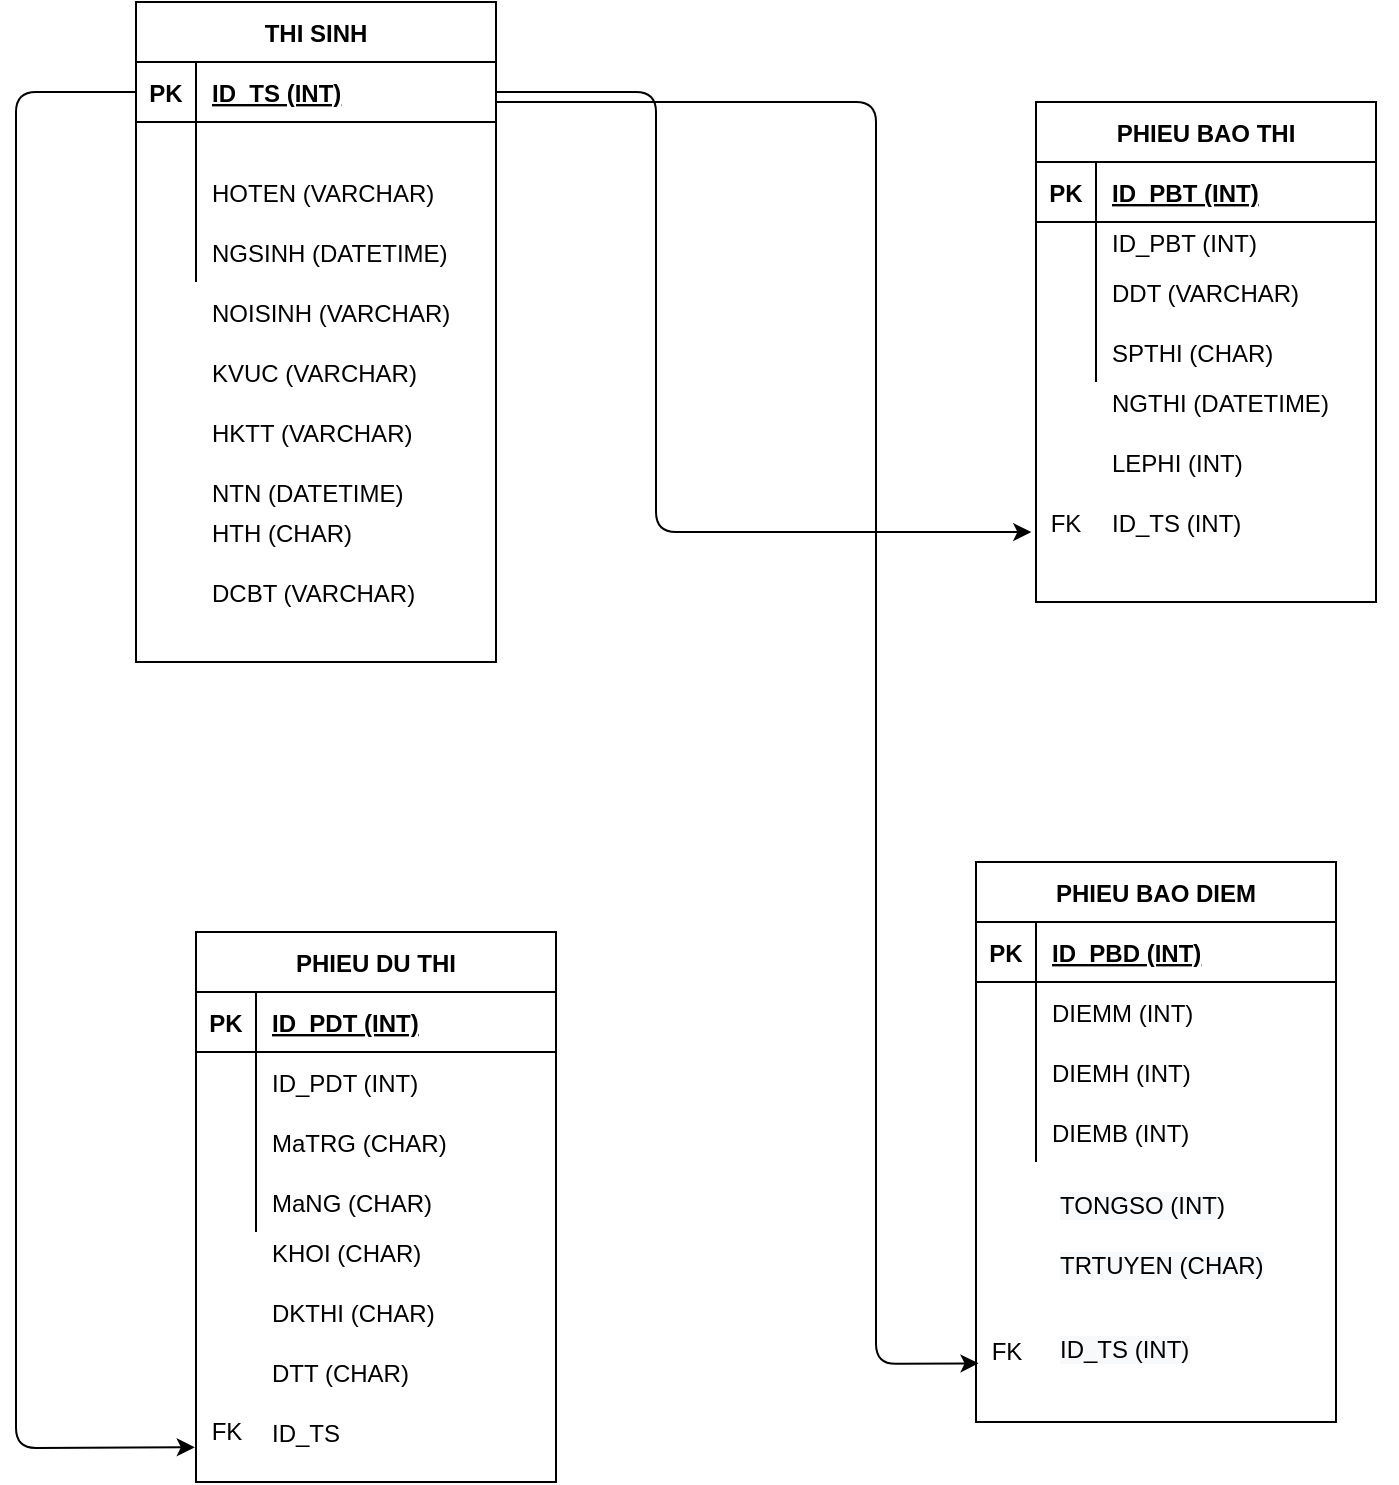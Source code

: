 <mxfile version="14.6.12" type="device"><diagram id="KninjoaKGNZjq6sxJ3EU" name="Page-1"><mxGraphModel dx="1750" dy="910" grid="1" gridSize="10" guides="1" tooltips="1" connect="1" arrows="1" fold="1" page="1" pageScale="1" pageWidth="827" pageHeight="1169" math="0" shadow="0"><root><mxCell id="0"/><mxCell id="1" parent="0"/><object label="THI SINH" ID_TS="VARCHAR" id="ZB2yXa2eekaJylj0oPul-2"><mxCell style="shape=table;startSize=30;container=1;collapsible=1;childLayout=tableLayout;fixedRows=1;rowLines=0;fontStyle=1;align=center;resizeLast=1;" vertex="1" parent="1"><mxGeometry x="110" y="30" width="180" height="330" as="geometry"><mxRectangle x="50" y="40" width="80" height="30" as="alternateBounds"/></mxGeometry></mxCell></object><mxCell id="ZB2yXa2eekaJylj0oPul-3" value="" style="shape=partialRectangle;collapsible=0;dropTarget=0;pointerEvents=0;fillColor=none;top=0;left=0;bottom=1;right=0;points=[[0,0.5],[1,0.5]];portConstraint=eastwest;" vertex="1" parent="ZB2yXa2eekaJylj0oPul-2"><mxGeometry y="30" width="180" height="30" as="geometry"/></mxCell><mxCell id="ZB2yXa2eekaJylj0oPul-4" value="PK" style="shape=partialRectangle;connectable=0;fillColor=none;top=0;left=0;bottom=0;right=0;fontStyle=1;overflow=hidden;" vertex="1" parent="ZB2yXa2eekaJylj0oPul-3"><mxGeometry width="30" height="30" as="geometry"/></mxCell><mxCell id="ZB2yXa2eekaJylj0oPul-5" value="ID_TS (INT)" style="shape=partialRectangle;connectable=0;fillColor=none;top=0;left=0;bottom=0;right=0;align=left;spacingLeft=6;fontStyle=5;overflow=hidden;" vertex="1" parent="ZB2yXa2eekaJylj0oPul-3"><mxGeometry x="30" width="150" height="30" as="geometry"/></mxCell><mxCell id="ZB2yXa2eekaJylj0oPul-6" value="" style="shape=partialRectangle;collapsible=0;dropTarget=0;pointerEvents=0;fillColor=none;top=0;left=0;bottom=0;right=0;points=[[0,0.5],[1,0.5]];portConstraint=eastwest;" vertex="1" parent="ZB2yXa2eekaJylj0oPul-2"><mxGeometry y="60" width="180" height="20" as="geometry"/></mxCell><mxCell id="ZB2yXa2eekaJylj0oPul-7" value="" style="shape=partialRectangle;connectable=0;fillColor=none;top=0;left=0;bottom=0;right=0;editable=1;overflow=hidden;" vertex="1" parent="ZB2yXa2eekaJylj0oPul-6"><mxGeometry width="30" height="20" as="geometry"/></mxCell><mxCell id="ZB2yXa2eekaJylj0oPul-8" value="" style="shape=partialRectangle;connectable=0;fillColor=none;top=0;left=0;bottom=0;right=0;align=left;spacingLeft=6;overflow=hidden;" vertex="1" parent="ZB2yXa2eekaJylj0oPul-6"><mxGeometry x="30" width="150" height="20" as="geometry"/></mxCell><mxCell id="ZB2yXa2eekaJylj0oPul-9" value="" style="shape=partialRectangle;collapsible=0;dropTarget=0;pointerEvents=0;fillColor=none;top=0;left=0;bottom=0;right=0;points=[[0,0.5],[1,0.5]];portConstraint=eastwest;" vertex="1" parent="ZB2yXa2eekaJylj0oPul-2"><mxGeometry y="80" width="180" height="30" as="geometry"/></mxCell><mxCell id="ZB2yXa2eekaJylj0oPul-10" value="" style="shape=partialRectangle;connectable=0;fillColor=none;top=0;left=0;bottom=0;right=0;editable=1;overflow=hidden;" vertex="1" parent="ZB2yXa2eekaJylj0oPul-9"><mxGeometry width="30" height="30" as="geometry"/></mxCell><mxCell id="ZB2yXa2eekaJylj0oPul-11" value="HOTEN (VARCHAR)" style="shape=partialRectangle;connectable=0;fillColor=none;top=0;left=0;bottom=0;right=0;align=left;spacingLeft=6;overflow=hidden;" vertex="1" parent="ZB2yXa2eekaJylj0oPul-9"><mxGeometry x="30" width="150" height="30" as="geometry"/></mxCell><mxCell id="ZB2yXa2eekaJylj0oPul-12" value="" style="shape=partialRectangle;collapsible=0;dropTarget=0;pointerEvents=0;fillColor=none;top=0;left=0;bottom=0;right=0;points=[[0,0.5],[1,0.5]];portConstraint=eastwest;" vertex="1" parent="ZB2yXa2eekaJylj0oPul-2"><mxGeometry y="110" width="180" height="30" as="geometry"/></mxCell><mxCell id="ZB2yXa2eekaJylj0oPul-13" value="" style="shape=partialRectangle;connectable=0;fillColor=none;top=0;left=0;bottom=0;right=0;editable=1;overflow=hidden;" vertex="1" parent="ZB2yXa2eekaJylj0oPul-12"><mxGeometry width="30" height="30" as="geometry"/></mxCell><mxCell id="ZB2yXa2eekaJylj0oPul-14" value="NGSINH (DATETIME)" style="shape=partialRectangle;connectable=0;fillColor=none;top=0;left=0;bottom=0;right=0;align=left;spacingLeft=6;overflow=hidden;" vertex="1" parent="ZB2yXa2eekaJylj0oPul-12"><mxGeometry x="30" width="150" height="30" as="geometry"/></mxCell><mxCell id="ZB2yXa2eekaJylj0oPul-15" value="NOISINH (VARCHAR)" style="shape=partialRectangle;connectable=0;fillColor=none;top=0;left=0;bottom=0;right=0;align=left;spacingLeft=6;overflow=hidden;" vertex="1" parent="1"><mxGeometry x="140" y="170" width="150" height="30" as="geometry"/></mxCell><mxCell id="ZB2yXa2eekaJylj0oPul-17" value="KVUC (VARCHAR)" style="shape=partialRectangle;connectable=0;fillColor=none;top=0;left=0;bottom=0;right=0;align=left;spacingLeft=6;overflow=hidden;" vertex="1" parent="1"><mxGeometry x="140" y="200" width="150" height="30" as="geometry"/></mxCell><mxCell id="ZB2yXa2eekaJylj0oPul-31" value="HKTT (VARCHAR)" style="shape=partialRectangle;connectable=0;fillColor=none;top=0;left=0;bottom=0;right=0;align=left;spacingLeft=6;overflow=hidden;" vertex="1" parent="1"><mxGeometry x="140" y="230" width="150" height="30" as="geometry"/></mxCell><mxCell id="ZB2yXa2eekaJylj0oPul-32" value="NTN (DATETIME)" style="shape=partialRectangle;connectable=0;fillColor=none;top=0;left=0;bottom=0;right=0;align=left;spacingLeft=6;overflow=hidden;" vertex="1" parent="1"><mxGeometry x="140" y="260" width="150" height="30" as="geometry"/></mxCell><mxCell id="ZB2yXa2eekaJylj0oPul-42" value="HTH (CHAR)" style="shape=partialRectangle;connectable=0;fillColor=none;top=0;left=0;bottom=0;right=0;align=left;spacingLeft=6;overflow=hidden;" vertex="1" parent="1"><mxGeometry x="140" y="280" width="150" height="30" as="geometry"/></mxCell><mxCell id="ZB2yXa2eekaJylj0oPul-44" value="DCBT (VARCHAR)" style="shape=partialRectangle;connectable=0;fillColor=none;top=0;left=0;bottom=0;right=0;align=left;spacingLeft=6;overflow=hidden;" vertex="1" parent="1"><mxGeometry x="140" y="310" width="150" height="30" as="geometry"/></mxCell><mxCell id="ZB2yXa2eekaJylj0oPul-46" value="PHIEU BAO THI" style="shape=table;startSize=30;container=1;collapsible=1;childLayout=tableLayout;fixedRows=1;rowLines=0;fontStyle=1;align=center;resizeLast=1;sketch=0;shadow=0;perimeter=rectanglePerimeter;" vertex="1" parent="1"><mxGeometry x="560" y="80" width="170" height="250" as="geometry"><mxRectangle x="310" y="40" width="60" height="30" as="alternateBounds"/></mxGeometry></mxCell><mxCell id="ZB2yXa2eekaJylj0oPul-47" value="" style="shape=partialRectangle;collapsible=0;dropTarget=0;pointerEvents=0;fillColor=none;top=0;left=0;bottom=1;right=0;points=[[0,0.5],[1,0.5]];portConstraint=eastwest;sketch=0;" vertex="1" parent="ZB2yXa2eekaJylj0oPul-46"><mxGeometry y="30" width="170" height="30" as="geometry"/></mxCell><mxCell id="ZB2yXa2eekaJylj0oPul-48" value="PK" style="shape=partialRectangle;connectable=0;fillColor=none;top=0;left=0;bottom=0;right=0;fontStyle=1;overflow=hidden;sketch=0;" vertex="1" parent="ZB2yXa2eekaJylj0oPul-47"><mxGeometry width="30" height="30" as="geometry"/></mxCell><mxCell id="ZB2yXa2eekaJylj0oPul-49" value="ID_PBT (INT)" style="shape=partialRectangle;connectable=0;fillColor=none;top=0;left=0;bottom=0;right=0;align=left;spacingLeft=6;fontStyle=5;overflow=hidden;sketch=0;" vertex="1" parent="ZB2yXa2eekaJylj0oPul-47"><mxGeometry x="30" width="140" height="30" as="geometry"/></mxCell><mxCell id="ZB2yXa2eekaJylj0oPul-50" value="" style="shape=partialRectangle;collapsible=0;dropTarget=0;pointerEvents=0;fillColor=none;top=0;left=0;bottom=0;right=0;points=[[0,0.5],[1,0.5]];portConstraint=eastwest;sketch=0;" vertex="1" parent="ZB2yXa2eekaJylj0oPul-46"><mxGeometry y="60" width="170" height="20" as="geometry"/></mxCell><mxCell id="ZB2yXa2eekaJylj0oPul-51" value="" style="shape=partialRectangle;connectable=0;fillColor=none;top=0;left=0;bottom=0;right=0;editable=1;overflow=hidden;sketch=0;" vertex="1" parent="ZB2yXa2eekaJylj0oPul-50"><mxGeometry width="30" height="20" as="geometry"/></mxCell><mxCell id="ZB2yXa2eekaJylj0oPul-52" value="ID_PBT (INT)" style="shape=partialRectangle;connectable=0;fillColor=none;top=0;left=0;bottom=0;right=0;align=left;spacingLeft=6;overflow=hidden;sketch=0;" vertex="1" parent="ZB2yXa2eekaJylj0oPul-50"><mxGeometry x="30" width="140" height="20" as="geometry"/></mxCell><mxCell id="ZB2yXa2eekaJylj0oPul-53" value="" style="shape=partialRectangle;collapsible=0;dropTarget=0;pointerEvents=0;fillColor=none;top=0;left=0;bottom=0;right=0;points=[[0,0.5],[1,0.5]];portConstraint=eastwest;sketch=0;" vertex="1" parent="ZB2yXa2eekaJylj0oPul-46"><mxGeometry y="80" width="170" height="30" as="geometry"/></mxCell><mxCell id="ZB2yXa2eekaJylj0oPul-54" value="" style="shape=partialRectangle;connectable=0;fillColor=none;top=0;left=0;bottom=0;right=0;editable=1;overflow=hidden;sketch=0;" vertex="1" parent="ZB2yXa2eekaJylj0oPul-53"><mxGeometry width="30" height="30" as="geometry"/></mxCell><mxCell id="ZB2yXa2eekaJylj0oPul-55" value="DDT (VARCHAR)" style="shape=partialRectangle;connectable=0;fillColor=none;top=0;left=0;bottom=0;right=0;align=left;spacingLeft=6;overflow=hidden;sketch=0;" vertex="1" parent="ZB2yXa2eekaJylj0oPul-53"><mxGeometry x="30" width="140" height="30" as="geometry"/></mxCell><mxCell id="ZB2yXa2eekaJylj0oPul-56" value="" style="shape=partialRectangle;collapsible=0;dropTarget=0;pointerEvents=0;fillColor=none;top=0;left=0;bottom=0;right=0;points=[[0,0.5],[1,0.5]];portConstraint=eastwest;sketch=0;" vertex="1" parent="ZB2yXa2eekaJylj0oPul-46"><mxGeometry y="110" width="170" height="30" as="geometry"/></mxCell><mxCell id="ZB2yXa2eekaJylj0oPul-57" value="" style="shape=partialRectangle;connectable=0;fillColor=none;top=0;left=0;bottom=0;right=0;editable=1;overflow=hidden;sketch=0;" vertex="1" parent="ZB2yXa2eekaJylj0oPul-56"><mxGeometry width="30" height="30" as="geometry"/></mxCell><mxCell id="ZB2yXa2eekaJylj0oPul-58" value="SPTHI (CHAR)" style="shape=partialRectangle;connectable=0;fillColor=none;top=0;left=0;bottom=0;right=0;align=left;spacingLeft=6;overflow=hidden;shadow=0;sketch=0;" vertex="1" parent="ZB2yXa2eekaJylj0oPul-56"><mxGeometry x="30" width="140" height="30" as="geometry"/></mxCell><mxCell id="ZB2yXa2eekaJylj0oPul-59" value="" style="shape=partialRectangle;collapsible=0;dropTarget=0;pointerEvents=0;fillColor=none;top=0;left=0;bottom=0;right=0;points=[[0,0.5],[1,0.5]];portConstraint=eastwest;sketch=0;" vertex="1" parent="1"><mxGeometry x="560" y="220" width="180" height="20" as="geometry"/></mxCell><mxCell id="ZB2yXa2eekaJylj0oPul-60" value="" style="shape=partialRectangle;connectable=0;fillColor=none;top=0;left=0;bottom=0;right=0;editable=1;overflow=hidden;sketch=0;" vertex="1" parent="ZB2yXa2eekaJylj0oPul-59"><mxGeometry width="30" height="20" as="geometry"/></mxCell><mxCell id="ZB2yXa2eekaJylj0oPul-61" value="NGTHI (DATETIME)" style="shape=partialRectangle;connectable=0;fillColor=none;top=0;left=0;bottom=0;right=0;align=left;spacingLeft=6;overflow=hidden;sketch=0;" vertex="1" parent="ZB2yXa2eekaJylj0oPul-59"><mxGeometry x="30" width="150" height="20" as="geometry"/></mxCell><mxCell id="ZB2yXa2eekaJylj0oPul-62" value="PHIEU DU THI" style="shape=table;startSize=30;container=1;collapsible=1;childLayout=tableLayout;fixedRows=1;rowLines=0;fontStyle=1;align=center;resizeLast=1;shadow=0;sketch=0;" vertex="1" parent="1"><mxGeometry x="140" y="495" width="180" height="275" as="geometry"/></mxCell><mxCell id="ZB2yXa2eekaJylj0oPul-63" value="" style="shape=partialRectangle;collapsible=0;dropTarget=0;pointerEvents=0;fillColor=none;top=0;left=0;bottom=1;right=0;points=[[0,0.5],[1,0.5]];portConstraint=eastwest;" vertex="1" parent="ZB2yXa2eekaJylj0oPul-62"><mxGeometry y="30" width="180" height="30" as="geometry"/></mxCell><mxCell id="ZB2yXa2eekaJylj0oPul-64" value="PK" style="shape=partialRectangle;connectable=0;fillColor=none;top=0;left=0;bottom=0;right=0;fontStyle=1;overflow=hidden;" vertex="1" parent="ZB2yXa2eekaJylj0oPul-63"><mxGeometry width="30" height="30" as="geometry"/></mxCell><mxCell id="ZB2yXa2eekaJylj0oPul-65" value="ID_PDT (INT)" style="shape=partialRectangle;connectable=0;fillColor=none;top=0;left=0;bottom=0;right=0;align=left;spacingLeft=6;fontStyle=5;overflow=hidden;" vertex="1" parent="ZB2yXa2eekaJylj0oPul-63"><mxGeometry x="30" width="150" height="30" as="geometry"/></mxCell><mxCell id="ZB2yXa2eekaJylj0oPul-66" value="" style="shape=partialRectangle;collapsible=0;dropTarget=0;pointerEvents=0;fillColor=none;top=0;left=0;bottom=0;right=0;points=[[0,0.5],[1,0.5]];portConstraint=eastwest;" vertex="1" parent="ZB2yXa2eekaJylj0oPul-62"><mxGeometry y="60" width="180" height="30" as="geometry"/></mxCell><mxCell id="ZB2yXa2eekaJylj0oPul-67" value="" style="shape=partialRectangle;connectable=0;fillColor=none;top=0;left=0;bottom=0;right=0;editable=1;overflow=hidden;" vertex="1" parent="ZB2yXa2eekaJylj0oPul-66"><mxGeometry width="30" height="30" as="geometry"/></mxCell><mxCell id="ZB2yXa2eekaJylj0oPul-68" value="ID_PDT (INT)" style="shape=partialRectangle;connectable=0;fillColor=none;top=0;left=0;bottom=0;right=0;align=left;spacingLeft=6;overflow=hidden;" vertex="1" parent="ZB2yXa2eekaJylj0oPul-66"><mxGeometry x="30" width="150" height="30" as="geometry"/></mxCell><mxCell id="ZB2yXa2eekaJylj0oPul-69" value="" style="shape=partialRectangle;collapsible=0;dropTarget=0;pointerEvents=0;fillColor=none;top=0;left=0;bottom=0;right=0;points=[[0,0.5],[1,0.5]];portConstraint=eastwest;" vertex="1" parent="ZB2yXa2eekaJylj0oPul-62"><mxGeometry y="90" width="180" height="30" as="geometry"/></mxCell><mxCell id="ZB2yXa2eekaJylj0oPul-70" value="" style="shape=partialRectangle;connectable=0;fillColor=none;top=0;left=0;bottom=0;right=0;editable=1;overflow=hidden;" vertex="1" parent="ZB2yXa2eekaJylj0oPul-69"><mxGeometry width="30" height="30" as="geometry"/></mxCell><mxCell id="ZB2yXa2eekaJylj0oPul-71" value="MaTRG (CHAR)" style="shape=partialRectangle;connectable=0;fillColor=none;top=0;left=0;bottom=0;right=0;align=left;spacingLeft=6;overflow=hidden;" vertex="1" parent="ZB2yXa2eekaJylj0oPul-69"><mxGeometry x="30" width="150" height="30" as="geometry"/></mxCell><mxCell id="ZB2yXa2eekaJylj0oPul-72" value="" style="shape=partialRectangle;collapsible=0;dropTarget=0;pointerEvents=0;fillColor=none;top=0;left=0;bottom=0;right=0;points=[[0,0.5],[1,0.5]];portConstraint=eastwest;" vertex="1" parent="ZB2yXa2eekaJylj0oPul-62"><mxGeometry y="120" width="180" height="30" as="geometry"/></mxCell><mxCell id="ZB2yXa2eekaJylj0oPul-73" value="" style="shape=partialRectangle;connectable=0;fillColor=none;top=0;left=0;bottom=0;right=0;editable=1;overflow=hidden;" vertex="1" parent="ZB2yXa2eekaJylj0oPul-72"><mxGeometry width="30" height="30" as="geometry"/></mxCell><mxCell id="ZB2yXa2eekaJylj0oPul-74" value="MaNG (CHAR)" style="shape=partialRectangle;connectable=0;fillColor=none;top=0;left=0;bottom=0;right=0;align=left;spacingLeft=6;overflow=hidden;" vertex="1" parent="ZB2yXa2eekaJylj0oPul-72"><mxGeometry x="30" width="150" height="30" as="geometry"/></mxCell><mxCell id="ZB2yXa2eekaJylj0oPul-75" value="" style="shape=partialRectangle;collapsible=0;dropTarget=0;pointerEvents=0;fillColor=none;top=0;left=0;bottom=0;right=0;points=[[0,0.5],[1,0.5]];portConstraint=eastwest;" vertex="1" parent="1"><mxGeometry x="140" y="640" width="180" height="30" as="geometry"/></mxCell><mxCell id="ZB2yXa2eekaJylj0oPul-76" value="" style="shape=partialRectangle;connectable=0;fillColor=none;top=0;left=0;bottom=0;right=0;editable=1;overflow=hidden;" vertex="1" parent="ZB2yXa2eekaJylj0oPul-75"><mxGeometry width="30" height="30" as="geometry"/></mxCell><mxCell id="ZB2yXa2eekaJylj0oPul-77" value="KHOI (CHAR)" style="shape=partialRectangle;connectable=0;fillColor=none;top=0;left=0;bottom=0;right=0;align=left;spacingLeft=6;overflow=hidden;" vertex="1" parent="ZB2yXa2eekaJylj0oPul-75"><mxGeometry x="30" width="150" height="30" as="geometry"/></mxCell><mxCell id="ZB2yXa2eekaJylj0oPul-78" value="DKTHI (CHAR)" style="shape=partialRectangle;connectable=0;fillColor=none;top=0;left=0;bottom=0;right=0;align=left;spacingLeft=6;overflow=hidden;" vertex="1" parent="1"><mxGeometry x="170" y="670" width="150" height="30" as="geometry"/></mxCell><mxCell id="ZB2yXa2eekaJylj0oPul-79" value="DTT (CHAR)" style="shape=partialRectangle;connectable=0;fillColor=none;top=0;left=0;bottom=0;right=0;align=left;spacingLeft=6;overflow=hidden;" vertex="1" parent="1"><mxGeometry x="170" y="700" width="150" height="30" as="geometry"/></mxCell><mxCell id="ZB2yXa2eekaJylj0oPul-80" value="" style="shape=partialRectangle;collapsible=0;dropTarget=0;pointerEvents=0;fillColor=none;top=0;left=0;bottom=0;right=0;points=[[0,0.5],[1,0.5]];portConstraint=eastwest;sketch=0;" vertex="1" parent="1"><mxGeometry x="560" y="250" width="180" height="20" as="geometry"/></mxCell><mxCell id="ZB2yXa2eekaJylj0oPul-81" value="" style="shape=partialRectangle;connectable=0;fillColor=none;top=0;left=0;bottom=0;right=0;editable=1;overflow=hidden;sketch=0;" vertex="1" parent="ZB2yXa2eekaJylj0oPul-80"><mxGeometry width="30" height="20" as="geometry"/></mxCell><mxCell id="ZB2yXa2eekaJylj0oPul-82" value="LEPHI (INT)" style="shape=partialRectangle;connectable=0;fillColor=none;top=0;left=0;bottom=0;right=0;align=left;spacingLeft=6;overflow=hidden;sketch=0;" vertex="1" parent="ZB2yXa2eekaJylj0oPul-80"><mxGeometry x="30" width="150" height="20" as="geometry"/></mxCell><mxCell id="ZB2yXa2eekaJylj0oPul-83" value="" style="endArrow=classic;html=1;exitX=1;exitY=0.5;exitDx=0;exitDy=0;entryX=-0.013;entryY=0.751;entryDx=0;entryDy=0;entryPerimeter=0;" edge="1" parent="1" source="ZB2yXa2eekaJylj0oPul-3" target="ZB2yXa2eekaJylj0oPul-103"><mxGeometry width="50" height="50" relative="1" as="geometry"><mxPoint x="380" y="200" as="sourcePoint"/><mxPoint x="560" y="300" as="targetPoint"/><Array as="points"><mxPoint x="370" y="75"/><mxPoint x="370" y="205"/><mxPoint x="370" y="295"/></Array></mxGeometry></mxCell><mxCell id="ZB2yXa2eekaJylj0oPul-84" value="" style="endArrow=classic;html=1;exitX=0;exitY=0.5;exitDx=0;exitDy=0;entryX=-0.02;entryY=0.881;entryDx=0;entryDy=0;entryPerimeter=0;" edge="1" parent="1" source="ZB2yXa2eekaJylj0oPul-3" target="ZB2yXa2eekaJylj0oPul-86"><mxGeometry width="50" height="50" relative="1" as="geometry"><mxPoint x="380" y="290" as="sourcePoint"/><mxPoint x="110" y="520" as="targetPoint"/><Array as="points"><mxPoint x="50" y="75"/><mxPoint x="50" y="753"/></Array></mxGeometry></mxCell><mxCell id="ZB2yXa2eekaJylj0oPul-85" value="ID_TS" style="shape=partialRectangle;connectable=0;fillColor=none;top=0;left=0;bottom=0;right=0;align=left;spacingLeft=6;overflow=hidden;" vertex="1" parent="1"><mxGeometry x="170" y="730" width="150" height="30" as="geometry"/></mxCell><mxCell id="ZB2yXa2eekaJylj0oPul-86" value="FK" style="text;html=1;align=center;verticalAlign=middle;resizable=0;points=[];autosize=1;strokeColor=none;" vertex="1" parent="1"><mxGeometry x="140" y="735" width="30" height="20" as="geometry"/></mxCell><mxCell id="ZB2yXa2eekaJylj0oPul-87" value="PHIEU BAO DIEM" style="shape=table;startSize=30;container=1;collapsible=1;childLayout=tableLayout;fixedRows=1;rowLines=0;fontStyle=1;align=center;resizeLast=1;shadow=0;sketch=0;" vertex="1" parent="1"><mxGeometry x="530" y="460" width="180" height="280" as="geometry"/></mxCell><mxCell id="ZB2yXa2eekaJylj0oPul-88" value="" style="shape=partialRectangle;collapsible=0;dropTarget=0;pointerEvents=0;fillColor=none;top=0;left=0;bottom=1;right=0;points=[[0,0.5],[1,0.5]];portConstraint=eastwest;" vertex="1" parent="ZB2yXa2eekaJylj0oPul-87"><mxGeometry y="30" width="180" height="30" as="geometry"/></mxCell><mxCell id="ZB2yXa2eekaJylj0oPul-89" value="PK" style="shape=partialRectangle;connectable=0;fillColor=none;top=0;left=0;bottom=0;right=0;fontStyle=1;overflow=hidden;" vertex="1" parent="ZB2yXa2eekaJylj0oPul-88"><mxGeometry width="30" height="30" as="geometry"/></mxCell><mxCell id="ZB2yXa2eekaJylj0oPul-90" value="ID_PBD (INT)" style="shape=partialRectangle;connectable=0;fillColor=none;top=0;left=0;bottom=0;right=0;align=left;spacingLeft=6;fontStyle=5;overflow=hidden;" vertex="1" parent="ZB2yXa2eekaJylj0oPul-88"><mxGeometry x="30" width="150" height="30" as="geometry"/></mxCell><mxCell id="ZB2yXa2eekaJylj0oPul-91" value="" style="shape=partialRectangle;collapsible=0;dropTarget=0;pointerEvents=0;fillColor=none;top=0;left=0;bottom=0;right=0;points=[[0,0.5],[1,0.5]];portConstraint=eastwest;" vertex="1" parent="ZB2yXa2eekaJylj0oPul-87"><mxGeometry y="60" width="180" height="30" as="geometry"/></mxCell><mxCell id="ZB2yXa2eekaJylj0oPul-92" value="" style="shape=partialRectangle;connectable=0;fillColor=none;top=0;left=0;bottom=0;right=0;editable=1;overflow=hidden;" vertex="1" parent="ZB2yXa2eekaJylj0oPul-91"><mxGeometry width="30" height="30" as="geometry"/></mxCell><mxCell id="ZB2yXa2eekaJylj0oPul-93" value="DIEMM (INT)" style="shape=partialRectangle;connectable=0;fillColor=none;top=0;left=0;bottom=0;right=0;align=left;spacingLeft=6;overflow=hidden;" vertex="1" parent="ZB2yXa2eekaJylj0oPul-91"><mxGeometry x="30" width="150" height="30" as="geometry"/></mxCell><mxCell id="ZB2yXa2eekaJylj0oPul-94" value="" style="shape=partialRectangle;collapsible=0;dropTarget=0;pointerEvents=0;fillColor=none;top=0;left=0;bottom=0;right=0;points=[[0,0.5],[1,0.5]];portConstraint=eastwest;" vertex="1" parent="ZB2yXa2eekaJylj0oPul-87"><mxGeometry y="90" width="180" height="30" as="geometry"/></mxCell><mxCell id="ZB2yXa2eekaJylj0oPul-95" value="" style="shape=partialRectangle;connectable=0;fillColor=none;top=0;left=0;bottom=0;right=0;editable=1;overflow=hidden;" vertex="1" parent="ZB2yXa2eekaJylj0oPul-94"><mxGeometry width="30" height="30" as="geometry"/></mxCell><mxCell id="ZB2yXa2eekaJylj0oPul-96" value="DIEMH (INT)" style="shape=partialRectangle;connectable=0;fillColor=none;top=0;left=0;bottom=0;right=0;align=left;spacingLeft=6;overflow=hidden;" vertex="1" parent="ZB2yXa2eekaJylj0oPul-94"><mxGeometry x="30" width="150" height="30" as="geometry"/></mxCell><mxCell id="ZB2yXa2eekaJylj0oPul-97" value="" style="shape=partialRectangle;collapsible=0;dropTarget=0;pointerEvents=0;fillColor=none;top=0;left=0;bottom=0;right=0;points=[[0,0.5],[1,0.5]];portConstraint=eastwest;" vertex="1" parent="ZB2yXa2eekaJylj0oPul-87"><mxGeometry y="120" width="180" height="30" as="geometry"/></mxCell><mxCell id="ZB2yXa2eekaJylj0oPul-98" value="" style="shape=partialRectangle;connectable=0;fillColor=none;top=0;left=0;bottom=0;right=0;editable=1;overflow=hidden;" vertex="1" parent="ZB2yXa2eekaJylj0oPul-97"><mxGeometry width="30" height="30" as="geometry"/></mxCell><mxCell id="ZB2yXa2eekaJylj0oPul-99" value="DIEMB (INT)" style="shape=partialRectangle;connectable=0;fillColor=none;top=0;left=0;bottom=0;right=0;align=left;spacingLeft=6;overflow=hidden;" vertex="1" parent="ZB2yXa2eekaJylj0oPul-97"><mxGeometry x="30" width="150" height="30" as="geometry"/></mxCell><mxCell id="ZB2yXa2eekaJylj0oPul-100" value="&lt;span style=&quot;color: rgb(0 , 0 , 0) ; font-family: &amp;#34;helvetica&amp;#34; ; font-size: 12px ; font-style: normal ; font-weight: 400 ; letter-spacing: normal ; text-align: left ; text-indent: 0px ; text-transform: none ; word-spacing: 0px ; background-color: rgb(248 , 249 , 250) ; display: inline ; float: none&quot;&gt;ID_TS (INT)&lt;/span&gt;" style="text;whiteSpace=wrap;html=1;" vertex="1" parent="1"><mxGeometry x="570" y="690" width="100" height="30" as="geometry"/></mxCell><mxCell id="ZB2yXa2eekaJylj0oPul-101" value="FK" style="text;html=1;align=center;verticalAlign=middle;resizable=0;points=[];autosize=1;strokeColor=none;" vertex="1" parent="1"><mxGeometry x="530" y="695" width="30" height="20" as="geometry"/></mxCell><mxCell id="ZB2yXa2eekaJylj0oPul-102" value="" style="endArrow=classic;html=1;entryX=0.042;entryY=0.783;entryDx=0;entryDy=0;entryPerimeter=0;" edge="1" parent="1" target="ZB2yXa2eekaJylj0oPul-101"><mxGeometry width="50" height="50" relative="1" as="geometry"><mxPoint x="290" y="80" as="sourcePoint"/><mxPoint x="528" y="636" as="targetPoint"/><Array as="points"><mxPoint x="480" y="80"/><mxPoint x="480" y="711"/></Array></mxGeometry></mxCell><mxCell id="ZB2yXa2eekaJylj0oPul-103" value="" style="shape=partialRectangle;collapsible=0;dropTarget=0;pointerEvents=0;fillColor=none;top=0;left=0;bottom=0;right=0;points=[[0,0.5],[1,0.5]];portConstraint=eastwest;sketch=0;" vertex="1" parent="1"><mxGeometry x="560" y="280" width="180" height="20" as="geometry"/></mxCell><mxCell id="ZB2yXa2eekaJylj0oPul-104" value="FK" style="shape=partialRectangle;connectable=0;fillColor=none;top=0;left=0;bottom=0;right=0;editable=1;overflow=hidden;sketch=0;" vertex="1" parent="ZB2yXa2eekaJylj0oPul-103"><mxGeometry width="30" height="20" as="geometry"/></mxCell><mxCell id="ZB2yXa2eekaJylj0oPul-105" value="ID_TS (INT)" style="shape=partialRectangle;connectable=0;fillColor=none;top=0;left=0;bottom=0;right=0;align=left;spacingLeft=6;overflow=hidden;sketch=0;" vertex="1" parent="ZB2yXa2eekaJylj0oPul-103"><mxGeometry x="30" width="150" height="20" as="geometry"/></mxCell><mxCell id="ZB2yXa2eekaJylj0oPul-110" value="&lt;span style=&quot;color: rgb(0 , 0 , 0) ; font-family: &amp;#34;helvetica&amp;#34; ; font-size: 12px ; font-style: normal ; font-weight: 400 ; letter-spacing: normal ; text-align: left ; text-indent: 0px ; text-transform: none ; word-spacing: 0px ; background-color: rgb(248 , 249 , 250) ; display: inline ; float: none&quot;&gt;TONGSO (INT)&lt;/span&gt;" style="text;whiteSpace=wrap;html=1;" vertex="1" parent="1"><mxGeometry x="570" y="617.5" width="100" height="30" as="geometry"/></mxCell><mxCell id="ZB2yXa2eekaJylj0oPul-111" value="&lt;span style=&quot;color: rgb(0 , 0 , 0) ; font-family: &amp;#34;helvetica&amp;#34; ; font-size: 12px ; font-style: normal ; font-weight: 400 ; letter-spacing: normal ; text-align: left ; text-indent: 0px ; text-transform: none ; word-spacing: 0px ; background-color: rgb(248 , 249 , 250) ; display: inline ; float: none&quot;&gt;TRTUYEN (CHAR)&lt;/span&gt;" style="text;whiteSpace=wrap;html=1;" vertex="1" parent="1"><mxGeometry x="570" y="647.5" width="120" height="30" as="geometry"/></mxCell></root></mxGraphModel></diagram></mxfile>